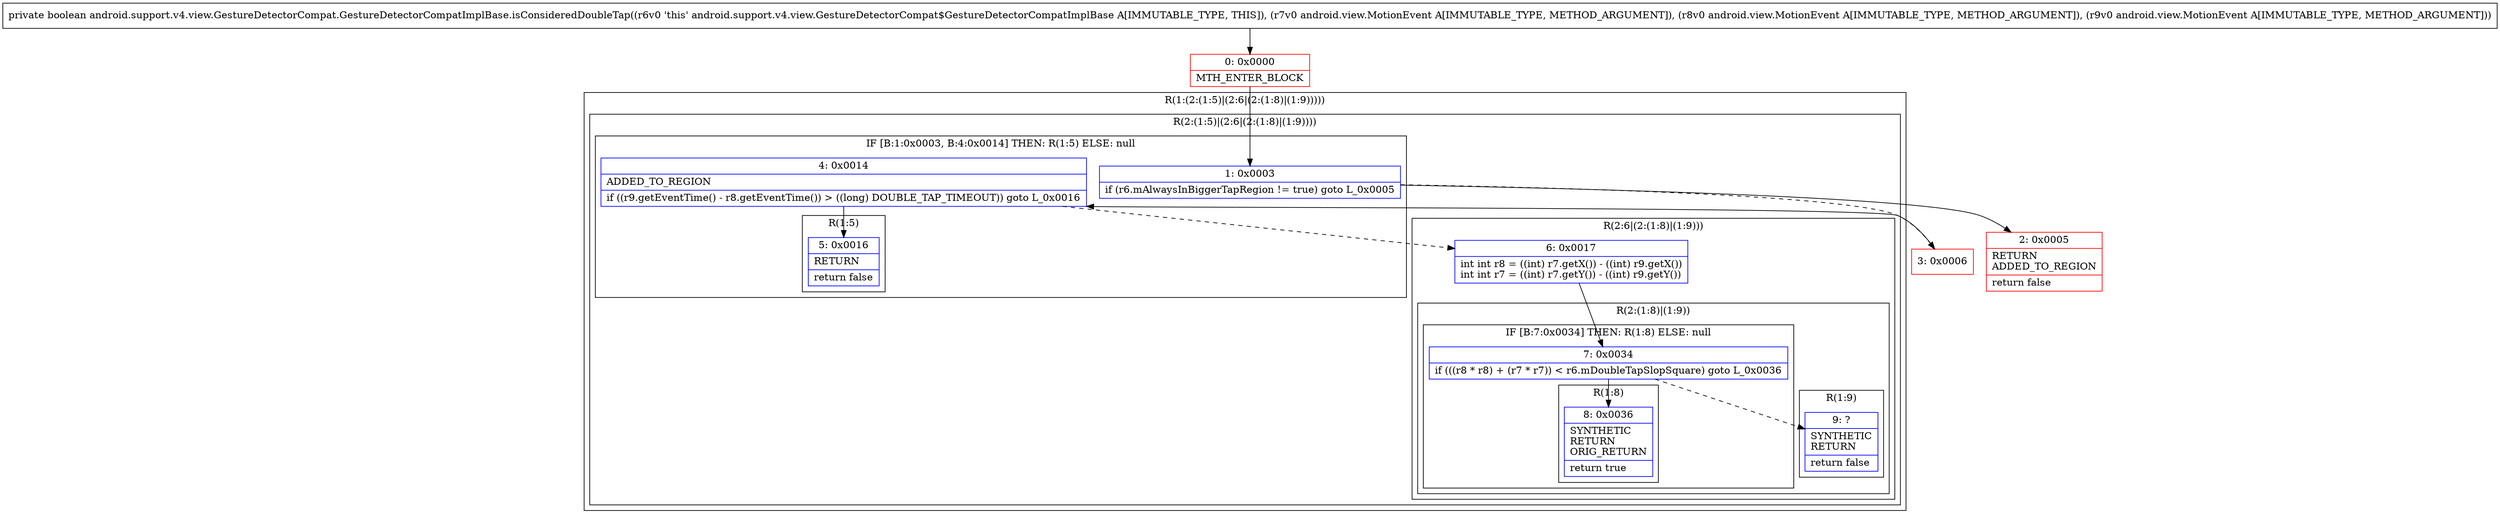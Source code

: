 digraph "CFG forandroid.support.v4.view.GestureDetectorCompat.GestureDetectorCompatImplBase.isConsideredDoubleTap(Landroid\/view\/MotionEvent;Landroid\/view\/MotionEvent;Landroid\/view\/MotionEvent;)Z" {
subgraph cluster_Region_1286826109 {
label = "R(1:(2:(1:5)|(2:6|(2:(1:8)|(1:9)))))";
node [shape=record,color=blue];
subgraph cluster_Region_1559947497 {
label = "R(2:(1:5)|(2:6|(2:(1:8)|(1:9))))";
node [shape=record,color=blue];
subgraph cluster_IfRegion_256689066 {
label = "IF [B:1:0x0003, B:4:0x0014] THEN: R(1:5) ELSE: null";
node [shape=record,color=blue];
Node_1 [shape=record,label="{1\:\ 0x0003|if (r6.mAlwaysInBiggerTapRegion != true) goto L_0x0005\l}"];
Node_4 [shape=record,label="{4\:\ 0x0014|ADDED_TO_REGION\l|if ((r9.getEventTime() \- r8.getEventTime()) \> ((long) DOUBLE_TAP_TIMEOUT)) goto L_0x0016\l}"];
subgraph cluster_Region_639871089 {
label = "R(1:5)";
node [shape=record,color=blue];
Node_5 [shape=record,label="{5\:\ 0x0016|RETURN\l|return false\l}"];
}
}
subgraph cluster_Region_987607019 {
label = "R(2:6|(2:(1:8)|(1:9)))";
node [shape=record,color=blue];
Node_6 [shape=record,label="{6\:\ 0x0017|int int r8 = ((int) r7.getX()) \- ((int) r9.getX())\lint int r7 = ((int) r7.getY()) \- ((int) r9.getY())\l}"];
subgraph cluster_Region_1904532552 {
label = "R(2:(1:8)|(1:9))";
node [shape=record,color=blue];
subgraph cluster_IfRegion_480434264 {
label = "IF [B:7:0x0034] THEN: R(1:8) ELSE: null";
node [shape=record,color=blue];
Node_7 [shape=record,label="{7\:\ 0x0034|if (((r8 * r8) + (r7 * r7)) \< r6.mDoubleTapSlopSquare) goto L_0x0036\l}"];
subgraph cluster_Region_2050150193 {
label = "R(1:8)";
node [shape=record,color=blue];
Node_8 [shape=record,label="{8\:\ 0x0036|SYNTHETIC\lRETURN\lORIG_RETURN\l|return true\l}"];
}
}
subgraph cluster_Region_319423054 {
label = "R(1:9)";
node [shape=record,color=blue];
Node_9 [shape=record,label="{9\:\ ?|SYNTHETIC\lRETURN\l|return false\l}"];
}
}
}
}
}
Node_0 [shape=record,color=red,label="{0\:\ 0x0000|MTH_ENTER_BLOCK\l}"];
Node_2 [shape=record,color=red,label="{2\:\ 0x0005|RETURN\lADDED_TO_REGION\l|return false\l}"];
Node_3 [shape=record,color=red,label="{3\:\ 0x0006}"];
MethodNode[shape=record,label="{private boolean android.support.v4.view.GestureDetectorCompat.GestureDetectorCompatImplBase.isConsideredDoubleTap((r6v0 'this' android.support.v4.view.GestureDetectorCompat$GestureDetectorCompatImplBase A[IMMUTABLE_TYPE, THIS]), (r7v0 android.view.MotionEvent A[IMMUTABLE_TYPE, METHOD_ARGUMENT]), (r8v0 android.view.MotionEvent A[IMMUTABLE_TYPE, METHOD_ARGUMENT]), (r9v0 android.view.MotionEvent A[IMMUTABLE_TYPE, METHOD_ARGUMENT])) }"];
MethodNode -> Node_0;
Node_1 -> Node_2;
Node_1 -> Node_3[style=dashed];
Node_4 -> Node_5;
Node_4 -> Node_6[style=dashed];
Node_6 -> Node_7;
Node_7 -> Node_8;
Node_7 -> Node_9[style=dashed];
Node_0 -> Node_1;
Node_3 -> Node_4;
}

